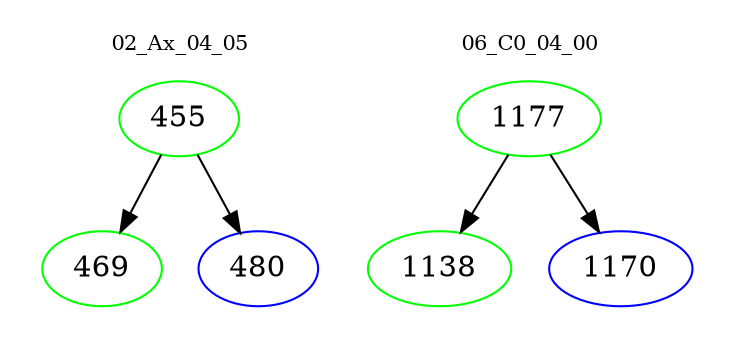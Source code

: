 digraph{
subgraph cluster_0 {
color = white
label = "02_Ax_04_05";
fontsize=10;
T0_455 [label="455", color="green"]
T0_455 -> T0_469 [color="black"]
T0_469 [label="469", color="green"]
T0_455 -> T0_480 [color="black"]
T0_480 [label="480", color="blue"]
}
subgraph cluster_1 {
color = white
label = "06_C0_04_00";
fontsize=10;
T1_1177 [label="1177", color="green"]
T1_1177 -> T1_1138 [color="black"]
T1_1138 [label="1138", color="green"]
T1_1177 -> T1_1170 [color="black"]
T1_1170 [label="1170", color="blue"]
}
}
